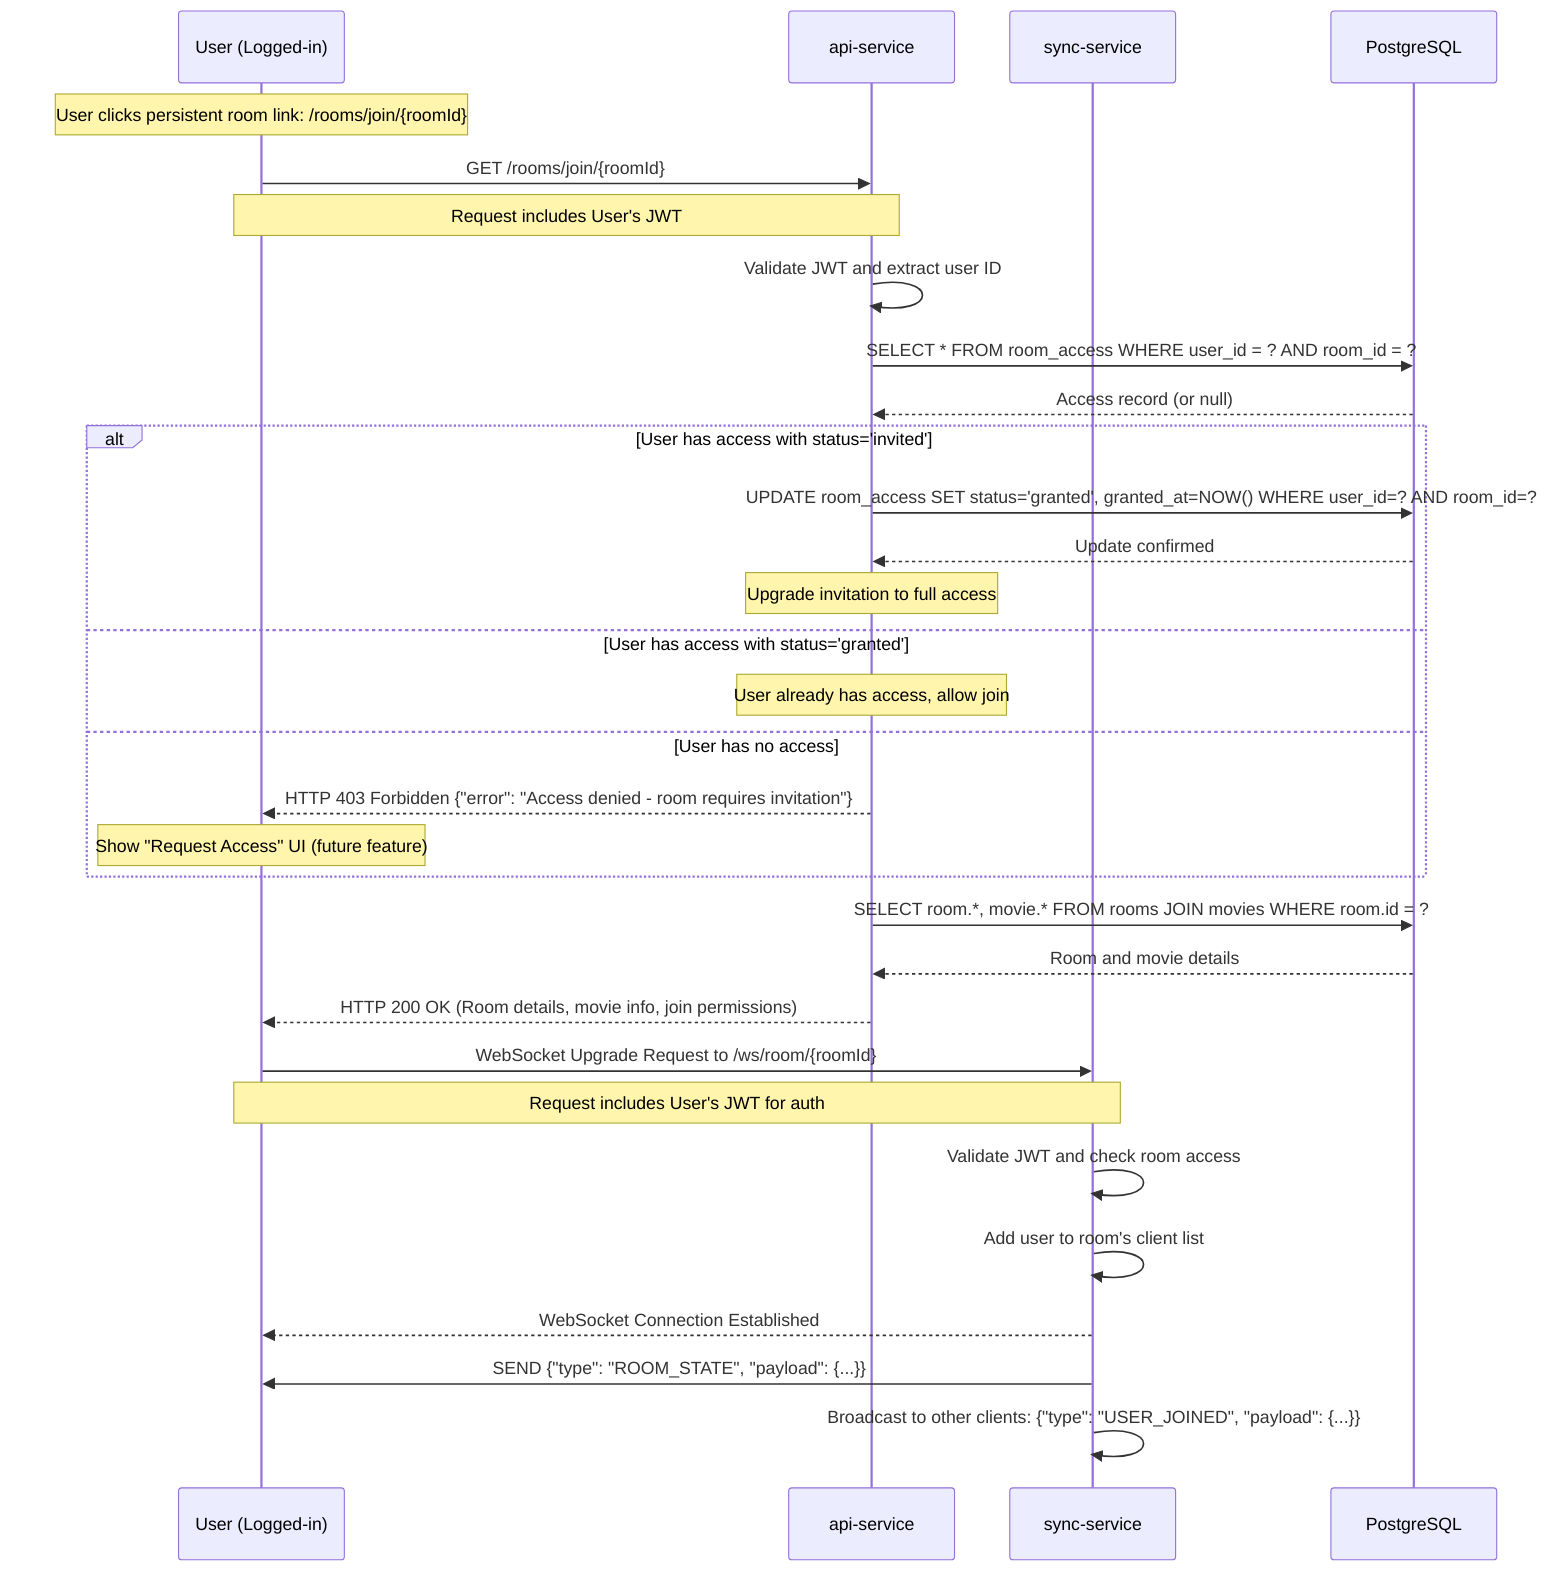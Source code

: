 sequenceDiagram
    participant U as User (Logged-in)
    participant API as api-service
    participant Sync as sync-service
    participant DB as PostgreSQL

    Note over U: User clicks persistent room link: /rooms/join/{roomId}
    
    U->>API: GET /rooms/join/{roomId}
    Note over U, API: Request includes User's JWT
    API->>API: Validate JWT and extract user ID
    API->>DB: SELECT * FROM room_access WHERE user_id = ? AND room_id = ?
    DB-->>API: Access record (or null)
    
    alt User has access with status='invited'
        API->>DB: UPDATE room_access SET status='granted', granted_at=NOW() WHERE user_id=? AND room_id=?
        DB-->>API: Update confirmed
        Note over API: Upgrade invitation to full access
    else User has access with status='granted'
        Note over API: User already has access, allow join
    else User has no access
        API-->>U: HTTP 403 Forbidden {"error": "Access denied - room requires invitation"}
        Note over U: Show "Request Access" UI (future feature)
    end
    
    API->>DB: SELECT room.*, movie.* FROM rooms JOIN movies WHERE room.id = ?
    DB-->>API: Room and movie details
    API-->>U: HTTP 200 OK (Room details, movie info, join permissions)

    U->>Sync: WebSocket Upgrade Request to /ws/room/{roomId}
    Note over U, Sync: Request includes User's JWT for auth
    Sync->>Sync: Validate JWT and check room access
    Sync->>Sync: Add user to room's client list
    Sync-->>U: WebSocket Connection Established
    Sync->>U: SEND {"type": "ROOM_STATE", "payload": {...}}
    Sync->>Sync: Broadcast to other clients: {"type": "USER_JOINED", "payload": {...}}